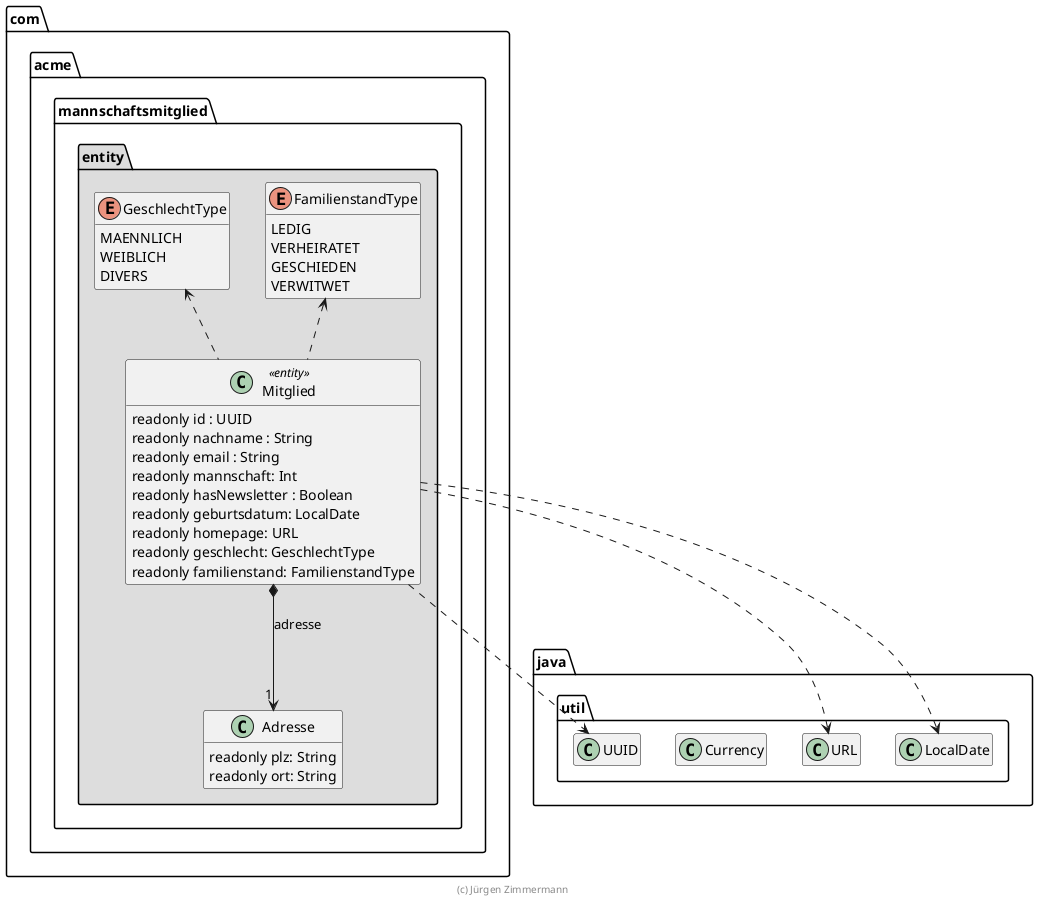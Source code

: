 ' Copyright (C) 2019 - present Juergen Zimmermann, Hochschule Karlsruhe
'
' This program is free software: you can redistribute it and/or modify
' it under the terms of the GNU General Public License as published by
' the Free Software Foundation, either version 3 of the License, or
' (at your option) any later version.
'
' This program is distributed in the hope that it will be useful,
' but WITHOUT ANY WARRANTY; without even the implied warranty of
' MERCHANTABILITY or FITNESS FOR A PARTICULAR PURPOSE.  See the
' GNU General Public License for more details.
'
' You should have received a copy of the GNU General Public License
' along with this program.  If not, see <https://www.gnu.org/licenses/>.
@startuml Mitglied

skinparam classAttributeIconSize 0
' skinparam monochrome true

package java {
    package util {
        class UUID
        class URL
        class Currency
        class LocalDate
    }


}

package com.acme.mannschaftsmitglied.entity #DDDDDD {
    class Adresse {
        readonly plz: String
        readonly ort: String
    }
    enum GeschlechtType {
        MAENNLICH
        WEIBLICH
        DIVERS
    }

    enum FamilienstandType {
        LEDIG
        VERHEIRATET
        GESCHIEDEN
        VERWITWET
    }

    class Mitglied << entity >> {
        readonly id : UUID
        readonly nachname : String
        readonly email : String
        readonly mannschaft: Int
        readonly hasNewsletter : Boolean
        readonly geburtsdatum: LocalDate
        readonly homepage: URL
        readonly geschlecht: GeschlechtType
        readonly familienstand: FamilienstandType
    }

    Mitglied *--> "1" Adresse : adresse
    Mitglied .up.> GeschlechtType
    Mitglied .up.> FamilienstandType

    Mitglied ..> UUID
    Mitglied ..> LocalDate
    Mitglied ..> URL


}

hide empty members

footer (c) Jürgen Zimmermann

@enduml
